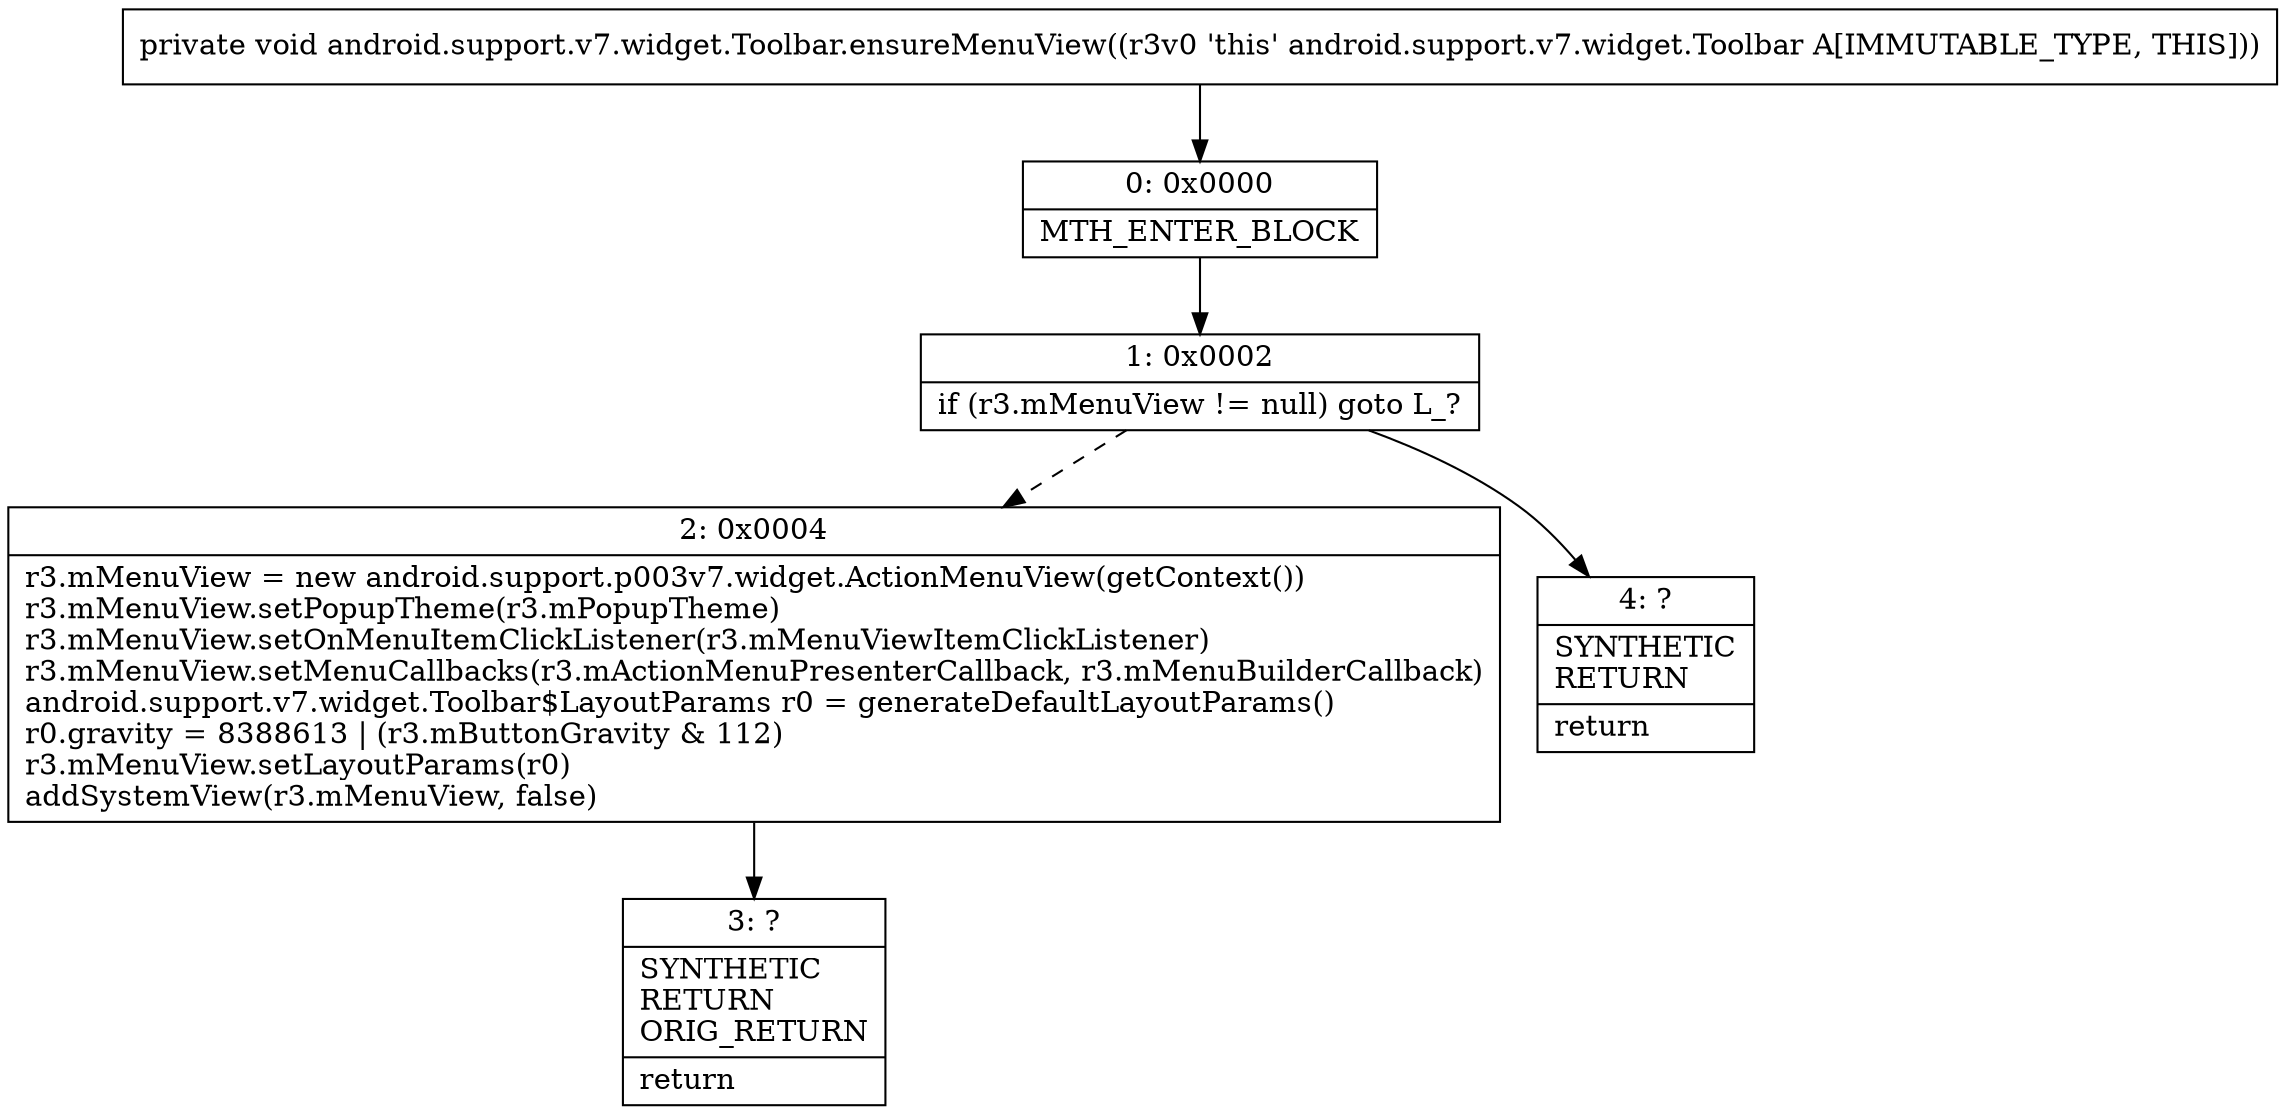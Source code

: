digraph "CFG forandroid.support.v7.widget.Toolbar.ensureMenuView()V" {
Node_0 [shape=record,label="{0\:\ 0x0000|MTH_ENTER_BLOCK\l}"];
Node_1 [shape=record,label="{1\:\ 0x0002|if (r3.mMenuView != null) goto L_?\l}"];
Node_2 [shape=record,label="{2\:\ 0x0004|r3.mMenuView = new android.support.p003v7.widget.ActionMenuView(getContext())\lr3.mMenuView.setPopupTheme(r3.mPopupTheme)\lr3.mMenuView.setOnMenuItemClickListener(r3.mMenuViewItemClickListener)\lr3.mMenuView.setMenuCallbacks(r3.mActionMenuPresenterCallback, r3.mMenuBuilderCallback)\landroid.support.v7.widget.Toolbar$LayoutParams r0 = generateDefaultLayoutParams()\lr0.gravity = 8388613 \| (r3.mButtonGravity & 112)\lr3.mMenuView.setLayoutParams(r0)\laddSystemView(r3.mMenuView, false)\l}"];
Node_3 [shape=record,label="{3\:\ ?|SYNTHETIC\lRETURN\lORIG_RETURN\l|return\l}"];
Node_4 [shape=record,label="{4\:\ ?|SYNTHETIC\lRETURN\l|return\l}"];
MethodNode[shape=record,label="{private void android.support.v7.widget.Toolbar.ensureMenuView((r3v0 'this' android.support.v7.widget.Toolbar A[IMMUTABLE_TYPE, THIS])) }"];
MethodNode -> Node_0;
Node_0 -> Node_1;
Node_1 -> Node_2[style=dashed];
Node_1 -> Node_4;
Node_2 -> Node_3;
}

